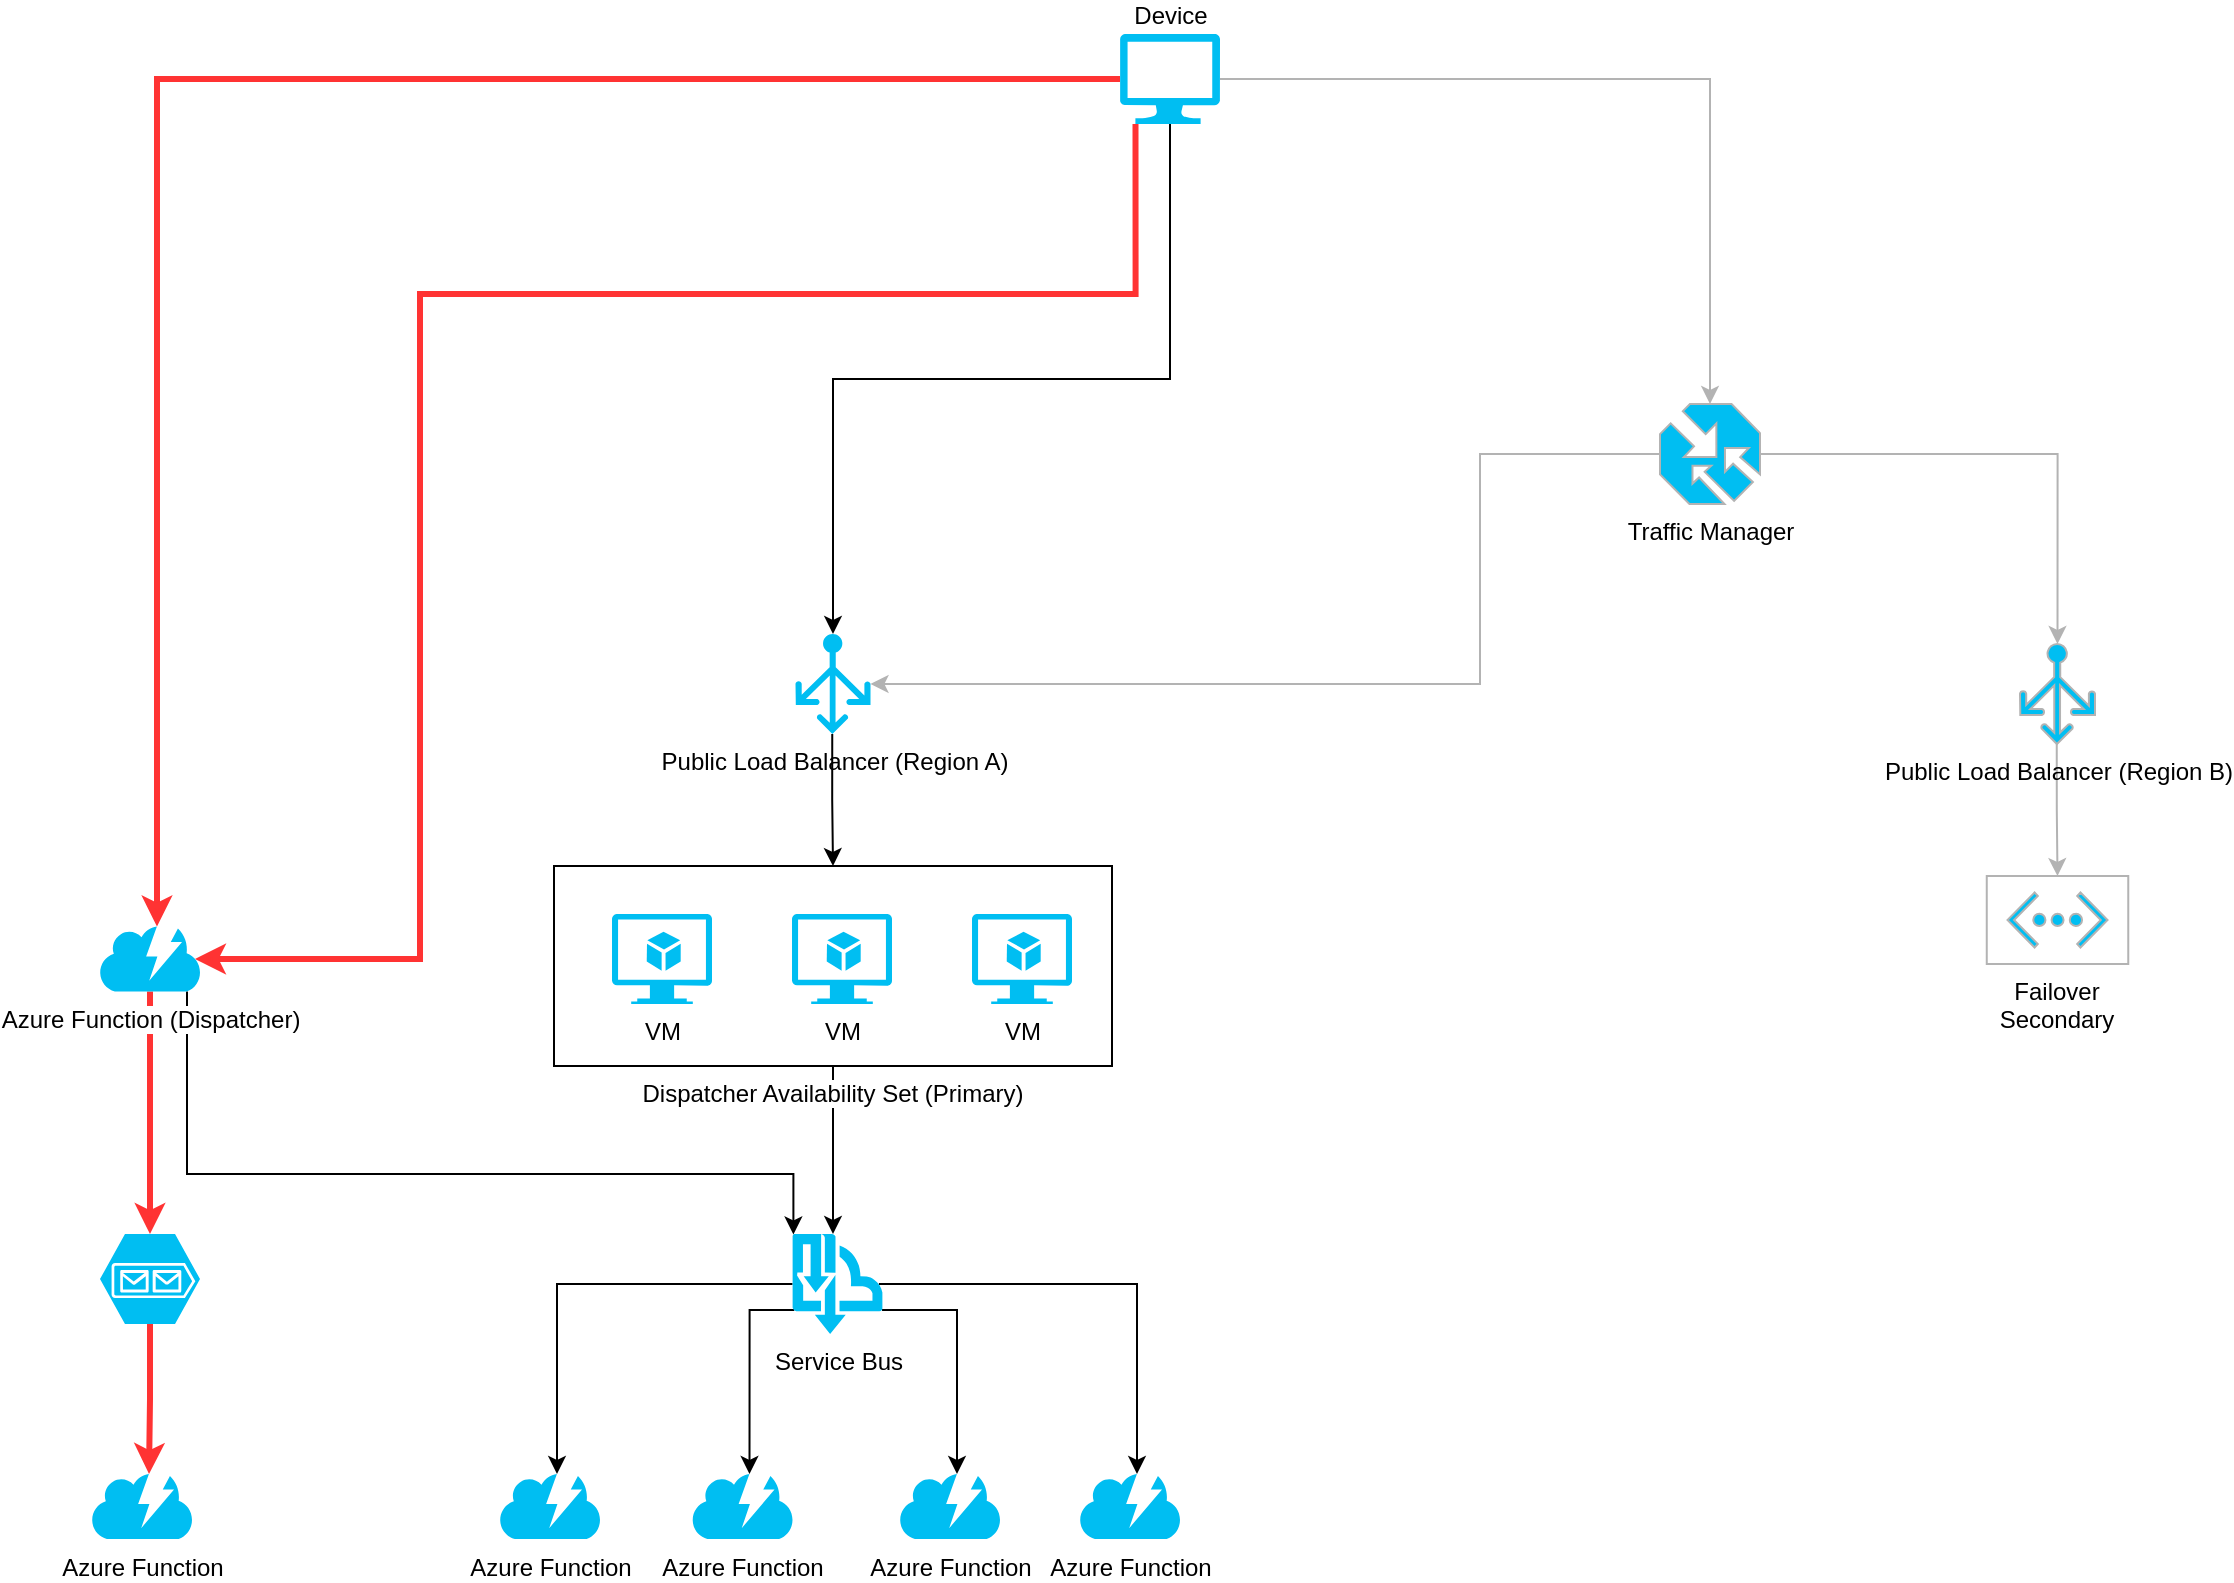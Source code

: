 <mxfile version="12.8.5" type="github">
  <diagram id="-9tl46MMvIOzKLyB9kHu" name="Page-1">
    <mxGraphModel dx="1382" dy="1984" grid="1" gridSize="10" guides="1" tooltips="1" connect="1" arrows="1" fold="1" page="1" pageScale="1" pageWidth="850" pageHeight="1100" math="0" shadow="0">
      <root>
        <mxCell id="0" />
        <mxCell id="1" parent="0" />
        <mxCell id="wyif-WNhcubzZ_lqFdsm-12" style="edgeStyle=orthogonalEdgeStyle;rounded=0;orthogonalLoop=1;jettySize=auto;html=1;entryX=0.45;entryY=0;entryDx=0;entryDy=0;entryPerimeter=0;" edge="1" parent="1" source="wyif-WNhcubzZ_lqFdsm-6" target="wyif-WNhcubzZ_lqFdsm-7">
          <mxGeometry relative="1" as="geometry" />
        </mxCell>
        <mxCell id="wyif-WNhcubzZ_lqFdsm-6" value="Dispatcher Availability Set (Primary)" style="rounded=0;whiteSpace=wrap;html=1;labelPosition=center;verticalLabelPosition=bottom;align=center;verticalAlign=top;labelBackgroundColor=#ffffff;" vertex="1" parent="1">
          <mxGeometry x="297" y="266" width="279" height="100" as="geometry" />
        </mxCell>
        <mxCell id="wyif-WNhcubzZ_lqFdsm-25" style="edgeStyle=orthogonalEdgeStyle;rounded=0;orthogonalLoop=1;jettySize=auto;html=1;entryX=0.5;entryY=0;entryDx=0;entryDy=0;entryPerimeter=0;strokeColor=#B3B3B3;" edge="1" parent="1" source="wyif-WNhcubzZ_lqFdsm-1" target="wyif-WNhcubzZ_lqFdsm-22">
          <mxGeometry relative="1" as="geometry" />
        </mxCell>
        <mxCell id="wyif-WNhcubzZ_lqFdsm-34" style="edgeStyle=orthogonalEdgeStyle;rounded=0;orthogonalLoop=1;jettySize=auto;html=1;exitX=0;exitY=0.5;exitDx=0;exitDy=0;exitPerimeter=0;entryX=0.57;entryY=0;entryDx=0;entryDy=0;entryPerimeter=0;fontColor=#FF3333;strokeColor=#FF3333;strokeWidth=3;" edge="1" parent="1" source="wyif-WNhcubzZ_lqFdsm-1" target="wyif-WNhcubzZ_lqFdsm-29">
          <mxGeometry relative="1" as="geometry" />
        </mxCell>
        <mxCell id="wyif-WNhcubzZ_lqFdsm-35" style="edgeStyle=orthogonalEdgeStyle;rounded=0;orthogonalLoop=1;jettySize=auto;html=1;exitX=0.155;exitY=1;exitDx=0;exitDy=0;exitPerimeter=0;entryX=0.95;entryY=0.5;entryDx=0;entryDy=0;entryPerimeter=0;strokeColor=#FF3333;strokeWidth=3;" edge="1" parent="1" source="wyif-WNhcubzZ_lqFdsm-1" target="wyif-WNhcubzZ_lqFdsm-29">
          <mxGeometry relative="1" as="geometry">
            <Array as="points">
              <mxPoint x="588" y="-20" />
              <mxPoint x="230" y="-20" />
              <mxPoint x="230" y="313" />
            </Array>
          </mxGeometry>
        </mxCell>
        <mxCell id="wyif-WNhcubzZ_lqFdsm-37" style="edgeStyle=orthogonalEdgeStyle;rounded=0;orthogonalLoop=1;jettySize=auto;html=1;exitX=0.5;exitY=1;exitDx=0;exitDy=0;exitPerimeter=0;entryX=0.5;entryY=0;entryDx=0;entryDy=0;entryPerimeter=0;strokeColor=#000000;strokeWidth=1;fontColor=#FF3333;" edge="1" parent="1" source="wyif-WNhcubzZ_lqFdsm-1" target="wyif-WNhcubzZ_lqFdsm-5">
          <mxGeometry relative="1" as="geometry" />
        </mxCell>
        <mxCell id="wyif-WNhcubzZ_lqFdsm-1" value="Device" style="verticalLabelPosition=top;html=1;verticalAlign=bottom;align=center;strokeColor=none;fillColor=#00BEF2;shape=mxgraph.azure.computer;pointerEvents=1;labelPosition=center;" vertex="1" parent="1">
          <mxGeometry x="580" y="-150" width="50" height="45" as="geometry" />
        </mxCell>
        <mxCell id="wyif-WNhcubzZ_lqFdsm-2" value="VM" style="verticalLabelPosition=bottom;html=1;verticalAlign=top;align=center;strokeColor=none;fillColor=#00BEF2;shape=mxgraph.azure.virtual_machine_feature;pointerEvents=1;" vertex="1" parent="1">
          <mxGeometry x="326" y="290" width="50" height="45" as="geometry" />
        </mxCell>
        <mxCell id="wyif-WNhcubzZ_lqFdsm-3" value="VM" style="verticalLabelPosition=bottom;html=1;verticalAlign=top;align=center;strokeColor=none;fillColor=#00BEF2;shape=mxgraph.azure.virtual_machine_feature;pointerEvents=1;" vertex="1" parent="1">
          <mxGeometry x="416" y="290" width="50" height="45" as="geometry" />
        </mxCell>
        <mxCell id="wyif-WNhcubzZ_lqFdsm-4" value="VM" style="verticalLabelPosition=bottom;html=1;verticalAlign=top;align=center;strokeColor=none;fillColor=#00BEF2;shape=mxgraph.azure.virtual_machine_feature;pointerEvents=1;" vertex="1" parent="1">
          <mxGeometry x="506" y="290" width="50" height="45" as="geometry" />
        </mxCell>
        <mxCell id="wyif-WNhcubzZ_lqFdsm-17" style="edgeStyle=orthogonalEdgeStyle;rounded=0;orthogonalLoop=1;jettySize=auto;html=1;exitX=0.49;exitY=1;exitDx=0;exitDy=0;exitPerimeter=0;entryX=0.5;entryY=0;entryDx=0;entryDy=0;" edge="1" parent="1" source="wyif-WNhcubzZ_lqFdsm-5" target="wyif-WNhcubzZ_lqFdsm-6">
          <mxGeometry relative="1" as="geometry" />
        </mxCell>
        <mxCell id="wyif-WNhcubzZ_lqFdsm-5" value="Public Load Balancer (Region A)" style="verticalLabelPosition=bottom;html=1;verticalAlign=top;align=center;strokeColor=none;fillColor=#00BEF2;shape=mxgraph.azure.load_balancer_generic;pointerEvents=1;" vertex="1" parent="1">
          <mxGeometry x="417.75" y="150" width="37.5" height="50" as="geometry" />
        </mxCell>
        <mxCell id="wyif-WNhcubzZ_lqFdsm-13" style="edgeStyle=orthogonalEdgeStyle;rounded=0;orthogonalLoop=1;jettySize=auto;html=1;exitX=0.96;exitY=0.5;exitDx=0;exitDy=0;exitPerimeter=0;entryX=0.57;entryY=0;entryDx=0;entryDy=0;entryPerimeter=0;" edge="1" parent="1" source="wyif-WNhcubzZ_lqFdsm-7" target="wyif-WNhcubzZ_lqFdsm-11">
          <mxGeometry relative="1" as="geometry" />
        </mxCell>
        <mxCell id="wyif-WNhcubzZ_lqFdsm-14" style="edgeStyle=orthogonalEdgeStyle;rounded=0;orthogonalLoop=1;jettySize=auto;html=1;exitX=0.995;exitY=0.76;exitDx=0;exitDy=0;exitPerimeter=0;entryX=0.57;entryY=0;entryDx=0;entryDy=0;entryPerimeter=0;" edge="1" parent="1" source="wyif-WNhcubzZ_lqFdsm-7" target="wyif-WNhcubzZ_lqFdsm-10">
          <mxGeometry relative="1" as="geometry" />
        </mxCell>
        <mxCell id="wyif-WNhcubzZ_lqFdsm-15" style="edgeStyle=orthogonalEdgeStyle;rounded=0;orthogonalLoop=1;jettySize=auto;html=1;exitX=0.02;exitY=0.76;exitDx=0;exitDy=0;exitPerimeter=0;entryX=0.57;entryY=0;entryDx=0;entryDy=0;entryPerimeter=0;" edge="1" parent="1" source="wyif-WNhcubzZ_lqFdsm-7" target="wyif-WNhcubzZ_lqFdsm-9">
          <mxGeometry relative="1" as="geometry" />
        </mxCell>
        <mxCell id="wyif-WNhcubzZ_lqFdsm-16" style="edgeStyle=orthogonalEdgeStyle;rounded=0;orthogonalLoop=1;jettySize=auto;html=1;exitX=0;exitY=0.5;exitDx=0;exitDy=0;exitPerimeter=0;entryX=0.57;entryY=0;entryDx=0;entryDy=0;entryPerimeter=0;" edge="1" parent="1" source="wyif-WNhcubzZ_lqFdsm-7" target="wyif-WNhcubzZ_lqFdsm-8">
          <mxGeometry relative="1" as="geometry" />
        </mxCell>
        <mxCell id="wyif-WNhcubzZ_lqFdsm-7" value="Service Bus" style="verticalLabelPosition=bottom;html=1;verticalAlign=top;align=center;strokeColor=none;fillColor=#00BEF2;shape=mxgraph.azure.service_bus_topics_and_subscriptions;pointerEvents=1;labelBackgroundColor=#ffffff;" vertex="1" parent="1">
          <mxGeometry x="416.25" y="450" width="45" height="50" as="geometry" />
        </mxCell>
        <mxCell id="wyif-WNhcubzZ_lqFdsm-8" value="Azure Function" style="verticalLabelPosition=bottom;html=1;verticalAlign=top;align=center;strokeColor=none;fillColor=#00BEF2;shape=mxgraph.azure.content_delivery_network;labelBackgroundColor=#ffffff;" vertex="1" parent="1">
          <mxGeometry x="270" y="570" width="50" height="32.5" as="geometry" />
        </mxCell>
        <mxCell id="wyif-WNhcubzZ_lqFdsm-9" value="Azure Function" style="verticalLabelPosition=bottom;html=1;verticalAlign=top;align=center;strokeColor=none;fillColor=#00BEF2;shape=mxgraph.azure.content_delivery_network;labelBackgroundColor=#ffffff;" vertex="1" parent="1">
          <mxGeometry x="366.25" y="570" width="50" height="32.5" as="geometry" />
        </mxCell>
        <mxCell id="wyif-WNhcubzZ_lqFdsm-10" value="Azure Function" style="verticalLabelPosition=bottom;html=1;verticalAlign=top;align=center;strokeColor=none;fillColor=#00BEF2;shape=mxgraph.azure.content_delivery_network;labelBackgroundColor=#ffffff;" vertex="1" parent="1">
          <mxGeometry x="470" y="570" width="50" height="32.5" as="geometry" />
        </mxCell>
        <mxCell id="wyif-WNhcubzZ_lqFdsm-11" value="Azure Function" style="verticalLabelPosition=bottom;html=1;verticalAlign=top;align=center;strokeColor=none;fillColor=#00BEF2;shape=mxgraph.azure.content_delivery_network;labelBackgroundColor=#ffffff;" vertex="1" parent="1">
          <mxGeometry x="560" y="570" width="50" height="32.5" as="geometry" />
        </mxCell>
        <mxCell id="wyif-WNhcubzZ_lqFdsm-27" style="edgeStyle=orthogonalEdgeStyle;rounded=0;orthogonalLoop=1;jettySize=auto;html=1;exitX=0.49;exitY=1;exitDx=0;exitDy=0;exitPerimeter=0;entryX=0.5;entryY=0;entryDx=0;entryDy=0;strokeColor=#B3B3B3;" edge="1" parent="1" source="wyif-WNhcubzZ_lqFdsm-19" target="wyif-WNhcubzZ_lqFdsm-26">
          <mxGeometry relative="1" as="geometry" />
        </mxCell>
        <mxCell id="wyif-WNhcubzZ_lqFdsm-19" value="Public Load Balancer (Region B)" style="verticalLabelPosition=bottom;html=1;verticalAlign=top;align=center;strokeColor=#B3B3B3;fillColor=#00BEF2;shape=mxgraph.azure.load_balancer_generic;pointerEvents=1;" vertex="1" parent="1">
          <mxGeometry x="1030" y="155" width="37.5" height="50" as="geometry" />
        </mxCell>
        <mxCell id="wyif-WNhcubzZ_lqFdsm-23" style="edgeStyle=orthogonalEdgeStyle;rounded=0;orthogonalLoop=1;jettySize=auto;html=1;entryX=0.5;entryY=0;entryDx=0;entryDy=0;entryPerimeter=0;strokeColor=#B3B3B3;" edge="1" parent="1" source="wyif-WNhcubzZ_lqFdsm-22" target="wyif-WNhcubzZ_lqFdsm-19">
          <mxGeometry relative="1" as="geometry" />
        </mxCell>
        <mxCell id="wyif-WNhcubzZ_lqFdsm-24" style="edgeStyle=orthogonalEdgeStyle;rounded=0;orthogonalLoop=1;jettySize=auto;html=1;exitX=0;exitY=0.5;exitDx=0;exitDy=0;exitPerimeter=0;entryX=1;entryY=0.5;entryDx=0;entryDy=0;entryPerimeter=0;strokeColor=#B3B3B3;" edge="1" parent="1" source="wyif-WNhcubzZ_lqFdsm-22" target="wyif-WNhcubzZ_lqFdsm-5">
          <mxGeometry relative="1" as="geometry">
            <Array as="points">
              <mxPoint x="760" y="60" />
              <mxPoint x="760" y="175" />
            </Array>
          </mxGeometry>
        </mxCell>
        <mxCell id="wyif-WNhcubzZ_lqFdsm-22" value="Traffic Manager" style="verticalLabelPosition=bottom;html=1;verticalAlign=top;align=center;strokeColor=#B3B3B3;fillColor=#00BEF2;shape=mxgraph.azure.traffic_manager;pointerEvents=1;labelBackgroundColor=#ffffff;" vertex="1" parent="1">
          <mxGeometry x="850" y="35" width="50" height="50" as="geometry" />
        </mxCell>
        <mxCell id="wyif-WNhcubzZ_lqFdsm-26" value="Failover Secondary" style="rounded=0;whiteSpace=wrap;html=1;labelPosition=center;verticalLabelPosition=bottom;align=center;verticalAlign=top;labelBackgroundColor=#ffffff;strokeColor=#B3B3B3;" vertex="1" parent="1">
          <mxGeometry x="1013.38" y="271" width="70.75" height="44" as="geometry" />
        </mxCell>
        <mxCell id="wyif-WNhcubzZ_lqFdsm-28" value="" style="verticalLabelPosition=bottom;html=1;verticalAlign=top;align=center;strokeColor=#B3B3B3;fillColor=#00BEF2;shape=mxgraph.azure.virtual_network;pointerEvents=1;labelBackgroundColor=#ffffff;" vertex="1" parent="1">
          <mxGeometry x="1023.76" y="279.25" width="50" height="27.5" as="geometry" />
        </mxCell>
        <mxCell id="wyif-WNhcubzZ_lqFdsm-32" style="edgeStyle=orthogonalEdgeStyle;rounded=0;orthogonalLoop=1;jettySize=auto;html=1;exitX=0.5;exitY=1;exitDx=0;exitDy=0;exitPerimeter=0;entryX=0.5;entryY=0;entryDx=0;entryDy=0;entryPerimeter=0;strokeColor=#FF3333;strokeWidth=3;" edge="1" parent="1" source="wyif-WNhcubzZ_lqFdsm-29" target="wyif-WNhcubzZ_lqFdsm-30">
          <mxGeometry relative="1" as="geometry" />
        </mxCell>
        <mxCell id="wyif-WNhcubzZ_lqFdsm-36" style="edgeStyle=orthogonalEdgeStyle;rounded=0;orthogonalLoop=1;jettySize=auto;html=1;exitX=0.87;exitY=1;exitDx=0;exitDy=0;exitPerimeter=0;entryX=0.01;entryY=0.005;entryDx=0;entryDy=0;entryPerimeter=0;strokeColor=#000000;strokeWidth=1;" edge="1" parent="1" source="wyif-WNhcubzZ_lqFdsm-29" target="wyif-WNhcubzZ_lqFdsm-7">
          <mxGeometry relative="1" as="geometry">
            <Array as="points">
              <mxPoint x="114" y="420" />
              <mxPoint x="417" y="420" />
            </Array>
          </mxGeometry>
        </mxCell>
        <mxCell id="wyif-WNhcubzZ_lqFdsm-29" value="Azure Function (Dispatcher)" style="verticalLabelPosition=bottom;html=1;verticalAlign=top;align=center;strokeColor=none;fillColor=#00BEF2;shape=mxgraph.azure.content_delivery_network;labelBackgroundColor=#ffffff;" vertex="1" parent="1">
          <mxGeometry x="70" y="296.25" width="50" height="32.5" as="geometry" />
        </mxCell>
        <mxCell id="wyif-WNhcubzZ_lqFdsm-33" style="edgeStyle=orthogonalEdgeStyle;rounded=0;orthogonalLoop=1;jettySize=auto;html=1;exitX=0.5;exitY=1;exitDx=0;exitDy=0;exitPerimeter=0;entryX=0.57;entryY=0;entryDx=0;entryDy=0;entryPerimeter=0;strokeColor=#FF3333;strokeWidth=3;" edge="1" parent="1" source="wyif-WNhcubzZ_lqFdsm-30" target="wyif-WNhcubzZ_lqFdsm-31">
          <mxGeometry relative="1" as="geometry" />
        </mxCell>
        <mxCell id="wyif-WNhcubzZ_lqFdsm-30" value="" style="verticalLabelPosition=bottom;html=1;verticalAlign=top;align=center;strokeColor=none;fillColor=#00BEF2;shape=mxgraph.azure.storage_queue;labelBackgroundColor=#ffffff;" vertex="1" parent="1">
          <mxGeometry x="70" y="450" width="50" height="45" as="geometry" />
        </mxCell>
        <mxCell id="wyif-WNhcubzZ_lqFdsm-31" value="Azure Function" style="verticalLabelPosition=bottom;html=1;verticalAlign=top;align=center;strokeColor=none;fillColor=#00BEF2;shape=mxgraph.azure.content_delivery_network;labelBackgroundColor=#ffffff;" vertex="1" parent="1">
          <mxGeometry x="66" y="570" width="50" height="32.5" as="geometry" />
        </mxCell>
      </root>
    </mxGraphModel>
  </diagram>
</mxfile>
